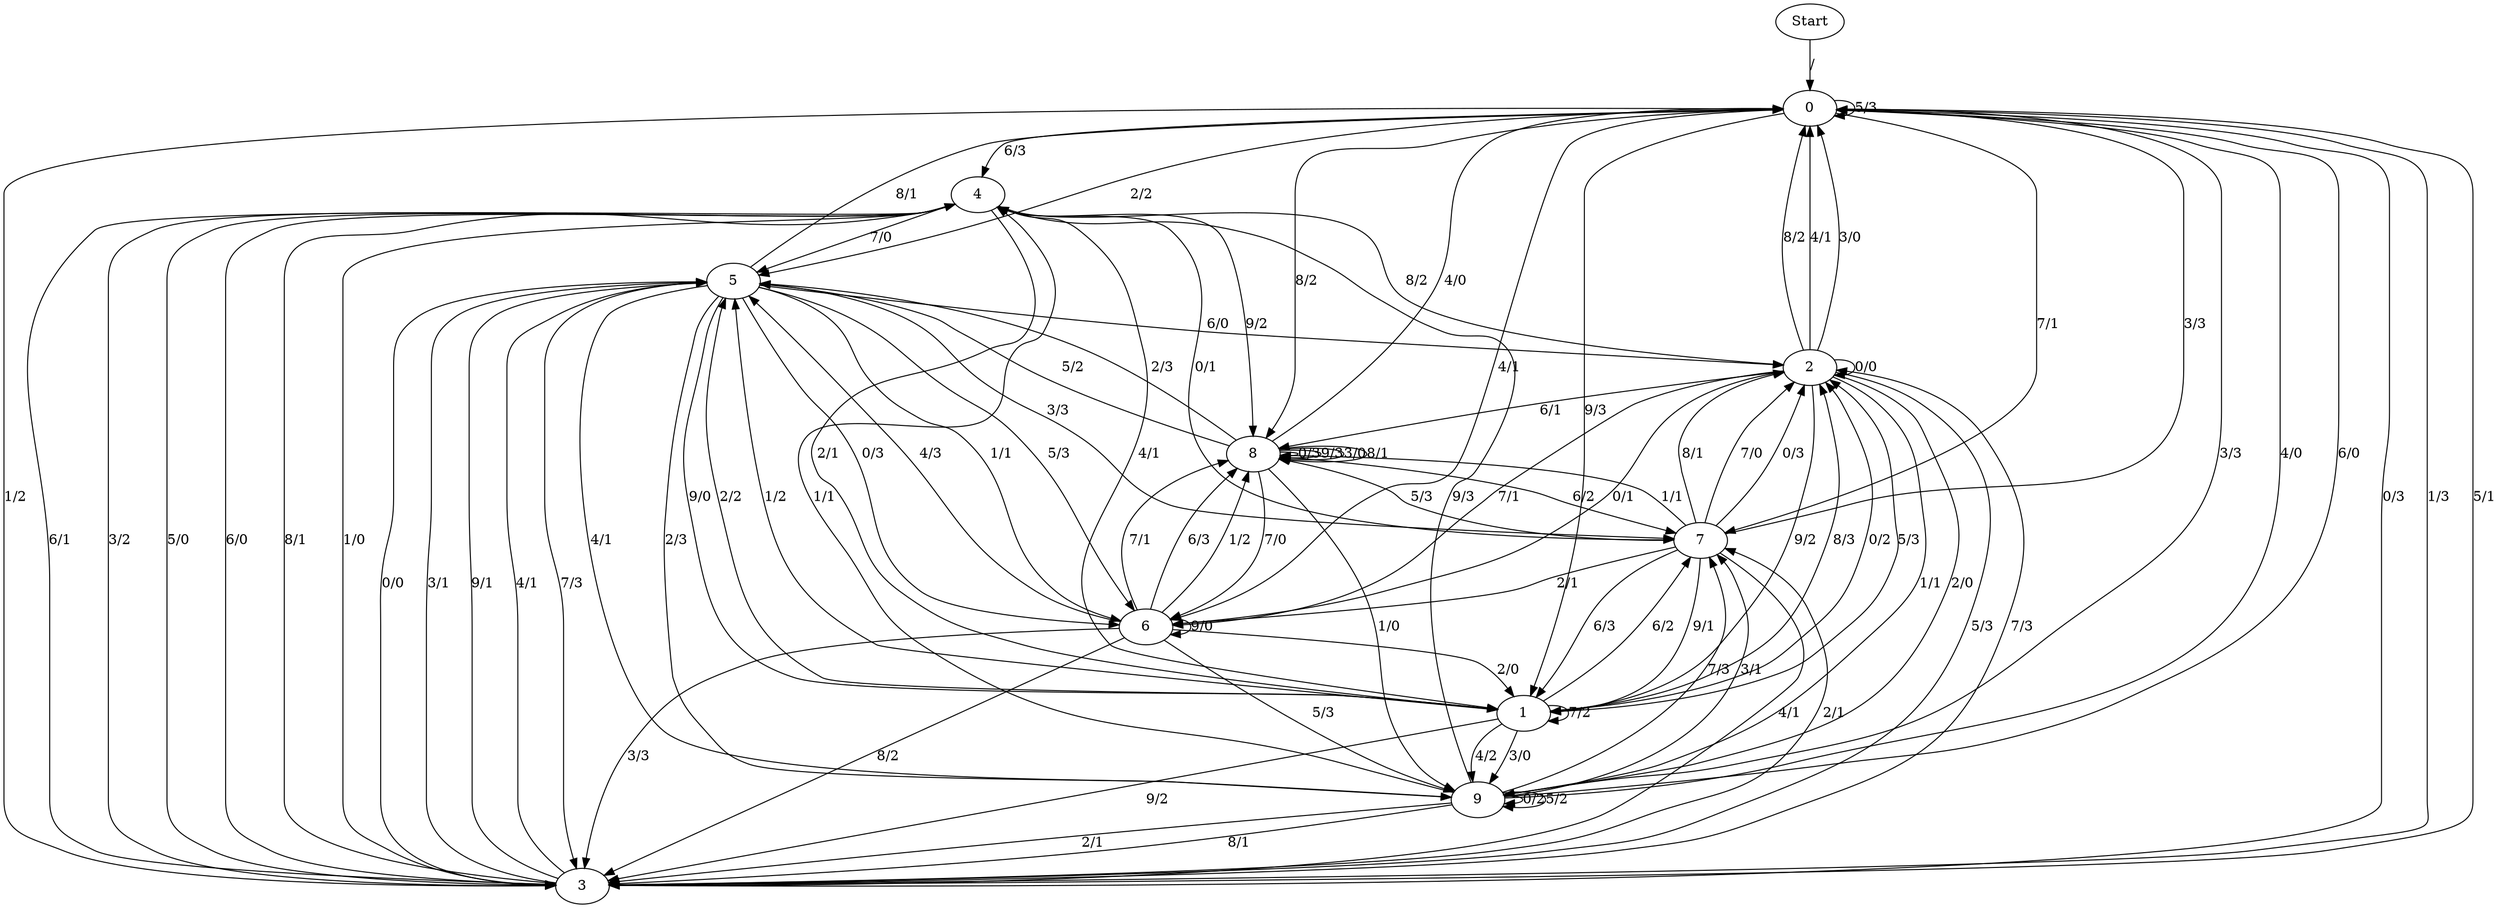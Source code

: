 digraph {
	Start -> 0 [label="/"]
	0 -> 4 [label="6/3"]
	0 -> 6 [label="4/1"]
	0 -> 5 [label="2/2"]
	0 -> 0 [label="5/3"]
	0 -> 1 [label="9/3"]
	0 -> 3 [label="1/2"]
	0 -> 9 [label="3/3"]
	0 -> 3 [label="0/3"]
	0 -> 7 [label="7/1"]
	0 -> 8 [label="8/2"]
	4 -> 3 [label="1/0"]
	4 -> 7 [label="0/1"]
	4 -> 5 [label="7/0"]
	4 -> 1 [label="2/1"]
	4 -> 1 [label="4/1"]
	4 -> 8 [label="9/2"]
	4 -> 3 [label="6/1"]
	4 -> 3 [label="3/2"]
	4 -> 2 [label="8/2"]
	4 -> 3 [label="5/0"]
	2 -> 6 [label="7/1"]
	2 -> 2 [label="0/0"]
	2 -> 0 [label="4/1"]
	2 -> 3 [label="5/3"]
	2 -> 1 [label="9/2"]
	2 -> 0 [label="3/0"]
	2 -> 8 [label="6/1"]
	2 -> 9 [label="1/1"]
	2 -> 9 [label="2/0"]
	2 -> 0 [label="8/2"]
	7 -> 2 [label="8/1"]
	7 -> 8 [label="1/1"]
	7 -> 3 [label="4/1"]
	7 -> 1 [label="6/3"]
	7 -> 6 [label="2/1"]
	7 -> 8 [label="5/3"]
	7 -> 2 [label="7/0"]
	7 -> 1 [label="9/1"]
	7 -> 0 [label="3/3"]
	7 -> 2 [label="0/3"]
	1 -> 5 [label="2/2"]
	1 -> 2 [label="8/3"]
	1 -> 5 [label="1/2"]
	1 -> 1 [label="7/2"]
	1 -> 9 [label="3/0"]
	1 -> 9 [label="4/2"]
	1 -> 2 [label="0/2"]
	1 -> 2 [label="5/3"]
	1 -> 7 [label="6/2"]
	1 -> 3 [label="9/2"]
	5 -> 0 [label="8/1"]
	5 -> 9 [label="4/1"]
	5 -> 9 [label="2/3"]
	5 -> 1 [label="9/0"]
	5 -> 6 [label="0/3"]
	5 -> 6 [label="1/1"]
	5 -> 7 [label="3/3"]
	5 -> 2 [label="6/0"]
	5 -> 6 [label="5/3"]
	5 -> 3 [label="7/3"]
	6 -> 8 [label="7/1"]
	6 -> 5 [label="4/3"]
	6 -> 8 [label="6/3"]
	6 -> 8 [label="1/2"]
	6 -> 1 [label="2/0"]
	6 -> 3 [label="3/3"]
	6 -> 6 [label="9/0"]
	6 -> 9 [label="5/3"]
	6 -> 3 [label="8/2"]
	6 -> 2 [label="0/1"]
	8 -> 9 [label="1/0"]
	8 -> 8 [label="0/3"]
	8 -> 7 [label="6/2"]
	8 -> 6 [label="7/0"]
	8 -> 5 [label="5/2"]
	8 -> 5 [label="2/3"]
	8 -> 8 [label="9/3"]
	8 -> 8 [label="3/0"]
	8 -> 8 [label="8/1"]
	8 -> 0 [label="4/0"]
	9 -> 0 [label="4/0"]
	9 -> 9 [label="0/2"]
	9 -> 3 [label="2/1"]
	9 -> 4 [label="1/1"]
	9 -> 9 [label="5/2"]
	9 -> 3 [label="8/1"]
	9 -> 7 [label="7/3"]
	9 -> 0 [label="6/0"]
	9 -> 4 [label="9/3"]
	9 -> 7 [label="3/1"]
	3 -> 5 [label="0/0"]
	3 -> 0 [label="1/3"]
	3 -> 4 [label="6/0"]
	3 -> 5 [label="3/1"]
	3 -> 4 [label="8/1"]
	3 -> 5 [label="9/1"]
	3 -> 0 [label="5/1"]
	3 -> 2 [label="7/3"]
	3 -> 5 [label="4/1"]
	3 -> 7 [label="2/1"]
}